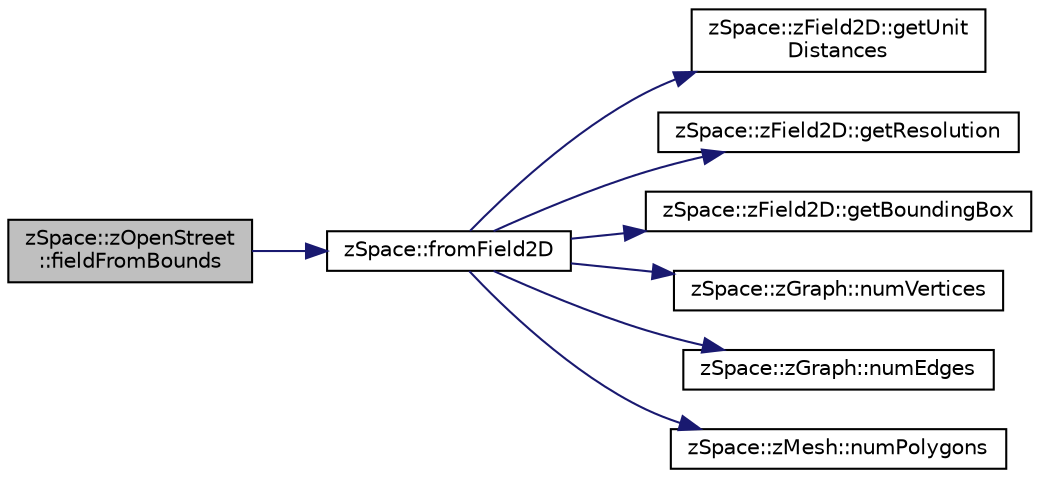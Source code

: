 digraph "zSpace::zOpenStreet::fieldFromBounds"
{
  edge [fontname="Helvetica",fontsize="10",labelfontname="Helvetica",labelfontsize="10"];
  node [fontname="Helvetica",fontsize="10",shape=record];
  rankdir="LR";
  Node50 [label="zSpace::zOpenStreet\l::fieldFromBounds",height=0.2,width=0.4,color="black", fillcolor="grey75", style="filled", fontcolor="black"];
  Node50 -> Node51 [color="midnightblue",fontsize="10",style="solid",fontname="Helvetica"];
  Node51 [label="zSpace::fromField2D",height=0.2,width=0.4,color="black", fillcolor="white", style="filled",URL="$group__z_scalar_field2_d_utilities.html#ga963ebae1f0956162a52d4d78639a5802",tooltip="This method creates a mesh from the input scalar field. "];
  Node51 -> Node52 [color="midnightblue",fontsize="10",style="solid",fontname="Helvetica"];
  Node52 [label="zSpace::zField2D::getUnit\lDistances",height=0.2,width=0.4,color="black", fillcolor="white", style="filled",URL="$classz_space_1_1z_field2_d.html#ab590568f512f105d15af28c67cbcc3ed",tooltip="This method gets the unit distances of the field. "];
  Node51 -> Node53 [color="midnightblue",fontsize="10",style="solid",fontname="Helvetica"];
  Node53 [label="zSpace::zField2D::getResolution",height=0.2,width=0.4,color="black", fillcolor="white", style="filled",URL="$classz_space_1_1z_field2_d.html#aed9865d37d4b2c47e44977b0d5e66ddc",tooltip="This method gets the unit distances of the field. "];
  Node51 -> Node54 [color="midnightblue",fontsize="10",style="solid",fontname="Helvetica"];
  Node54 [label="zSpace::zField2D::getBoundingBox",height=0.2,width=0.4,color="black", fillcolor="white", style="filled",URL="$classz_space_1_1z_field2_d.html#aec18cdb580199ce1802e5529ab4da29a",tooltip="This method gets the bounds of the field. "];
  Node51 -> Node55 [color="midnightblue",fontsize="10",style="solid",fontname="Helvetica"];
  Node55 [label="zSpace::zGraph::numVertices",height=0.2,width=0.4,color="black", fillcolor="white", style="filled",URL="$classz_space_1_1z_graph.html#a32a9a23b93c41033485543e0768e7f6a",tooltip="This method returns the number of vertices in the graph or mesh. "];
  Node51 -> Node56 [color="midnightblue",fontsize="10",style="solid",fontname="Helvetica"];
  Node56 [label="zSpace::zGraph::numEdges",height=0.2,width=0.4,color="black", fillcolor="white", style="filled",URL="$classz_space_1_1z_graph.html#a0c062c1592a7264cbf11f652edb25f92",tooltip="This method returns the number of half edges in the graph or mesh. "];
  Node51 -> Node57 [color="midnightblue",fontsize="10",style="solid",fontname="Helvetica"];
  Node57 [label="zSpace::zMesh::numPolygons",height=0.2,width=0.4,color="black", fillcolor="white", style="filled",URL="$classz_space_1_1z_mesh.html#a495dcfd61cc83ad601179a0696f23225",tooltip="This method returns the number of polygons in the mesh. "];
}
